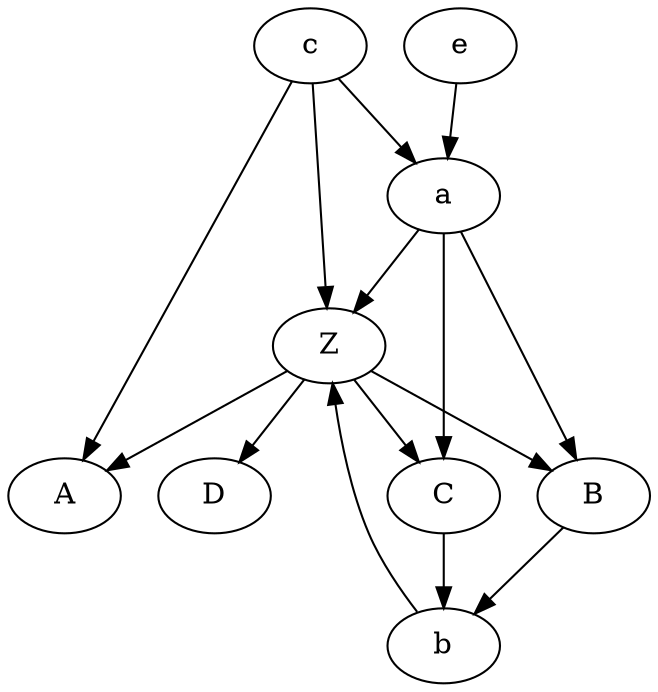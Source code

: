 digraph G {
	{
		a -> Z
		b -> Z
		c -> Z
		Z -> A
		Z -> B
		Z -> C
		Z -> D
		c -> a
		C -> b
		e -> a
		B -> b
		a -> C
		a -> B
		c -> A
	}
}

